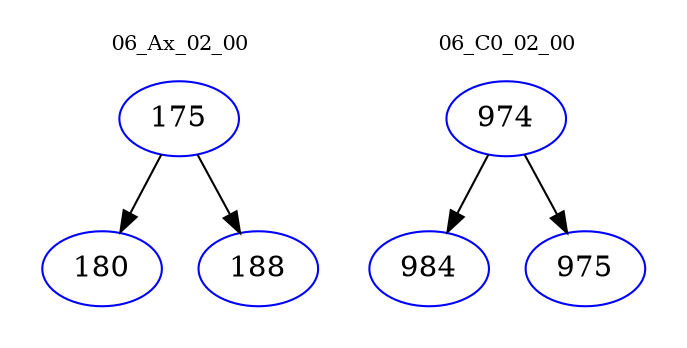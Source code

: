 digraph{
subgraph cluster_0 {
color = white
label = "06_Ax_02_00";
fontsize=10;
T0_175 [label="175", color="blue"]
T0_175 -> T0_180 [color="black"]
T0_180 [label="180", color="blue"]
T0_175 -> T0_188 [color="black"]
T0_188 [label="188", color="blue"]
}
subgraph cluster_1 {
color = white
label = "06_C0_02_00";
fontsize=10;
T1_974 [label="974", color="blue"]
T1_974 -> T1_984 [color="black"]
T1_984 [label="984", color="blue"]
T1_974 -> T1_975 [color="black"]
T1_975 [label="975", color="blue"]
}
}
